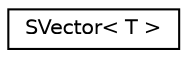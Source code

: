 digraph "Graphical Class Hierarchy"
{
 // LATEX_PDF_SIZE
  edge [fontname="Helvetica",fontsize="10",labelfontname="Helvetica",labelfontsize="10"];
  node [fontname="Helvetica",fontsize="10",shape=record];
  rankdir="LR";
  Node0 [label="SVector\< T \>",height=0.2,width=0.4,color="black", fillcolor="white", style="filled",URL="$classutil_1_1_s_vector.html",tooltip=" "];
}
